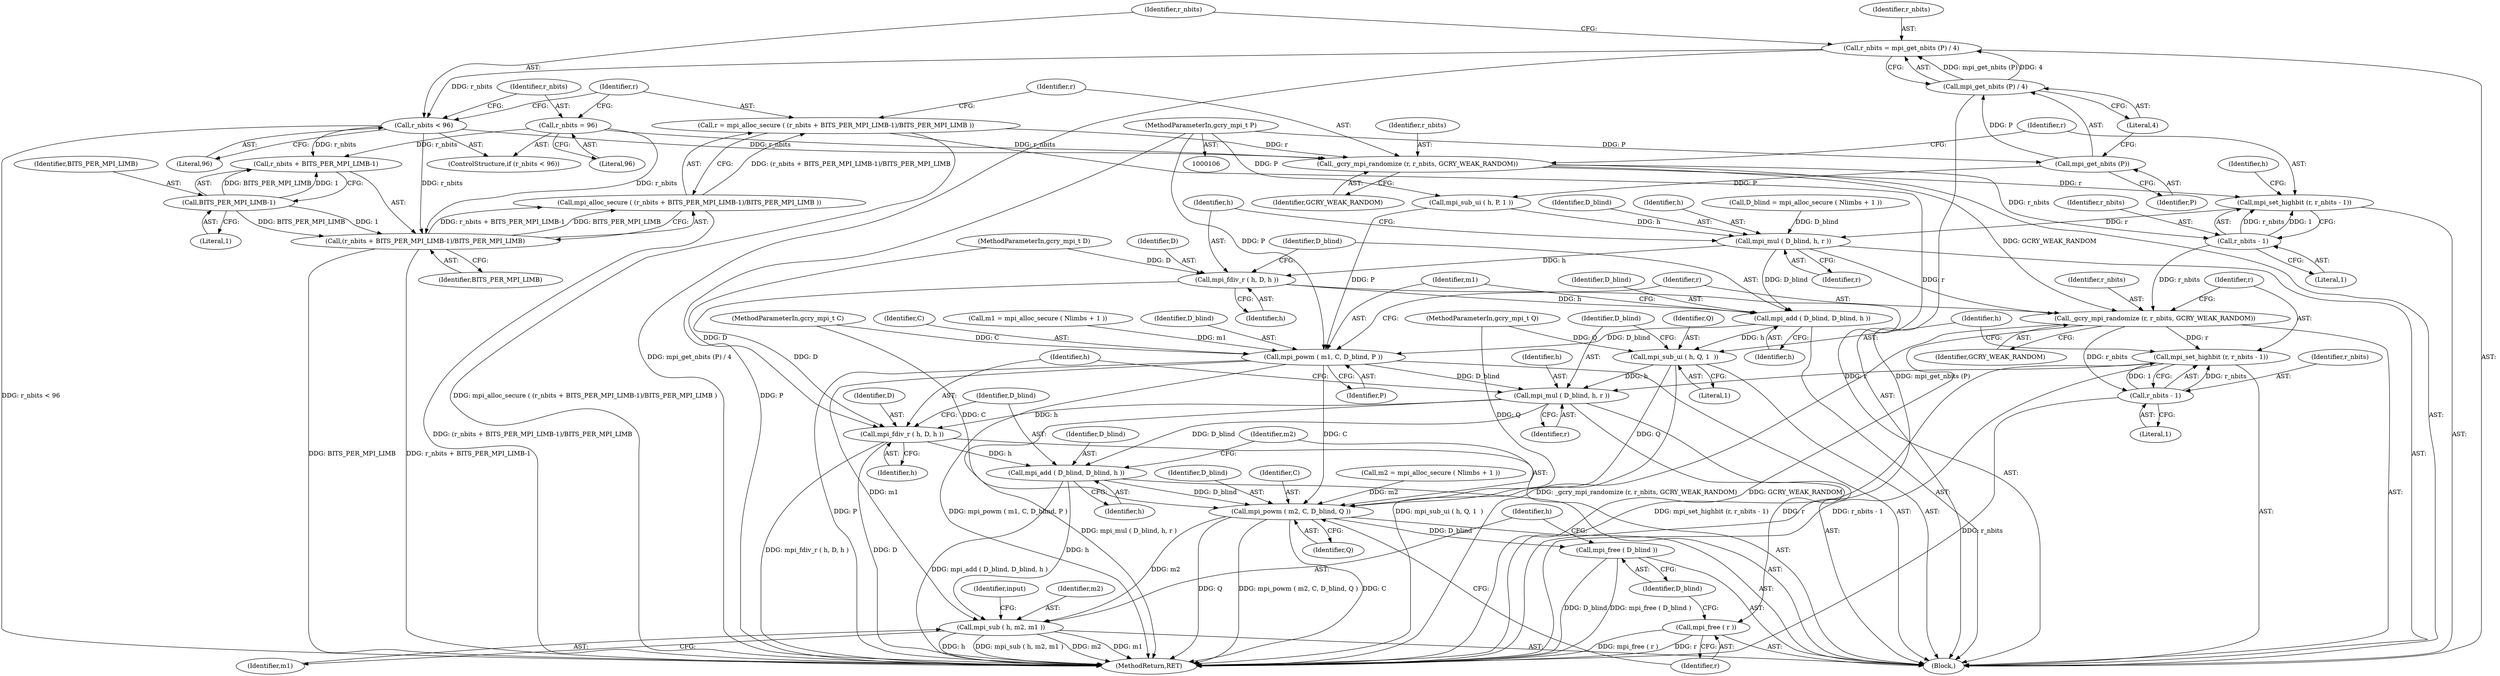 digraph "0_gnupg_8725c99ffa41778f382ca97233183bcd687bb0ce@integer" {
"1000158" [label="(Call,r = mpi_alloc_secure ( (r_nbits + BITS_PER_MPI_LIMB-1)/BITS_PER_MPI_LIMB ))"];
"1000160" [label="(Call,mpi_alloc_secure ( (r_nbits + BITS_PER_MPI_LIMB-1)/BITS_PER_MPI_LIMB ))"];
"1000161" [label="(Call,(r_nbits + BITS_PER_MPI_LIMB-1)/BITS_PER_MPI_LIMB)"];
"1000152" [label="(Call,r_nbits < 96)"];
"1000145" [label="(Call,r_nbits = mpi_get_nbits (P) / 4)"];
"1000147" [label="(Call,mpi_get_nbits (P) / 4)"];
"1000148" [label="(Call,mpi_get_nbits (P))"];
"1000111" [label="(MethodParameterIn,gcry_mpi_t P)"];
"1000155" [label="(Call,r_nbits = 96)"];
"1000164" [label="(Call,BITS_PER_MPI_LIMB-1)"];
"1000168" [label="(Call,_gcry_mpi_randomize (r, r_nbits, GCRY_WEAK_RANDOM))"];
"1000172" [label="(Call,mpi_set_highbit (r, r_nbits - 1))"];
"1000181" [label="(Call,mpi_mul ( D_blind, h, r ))"];
"1000185" [label="(Call,mpi_fdiv_r ( h, D, h ))"];
"1000189" [label="(Call,mpi_add ( D_blind, D_blind, h ))"];
"1000193" [label="(Call,mpi_powm ( m1, C, D_blind, P ))"];
"1000211" [label="(Call,mpi_mul ( D_blind, h, r ))"];
"1000215" [label="(Call,mpi_fdiv_r ( h, D, h ))"];
"1000219" [label="(Call,mpi_add ( D_blind, D_blind, h ))"];
"1000223" [label="(Call,mpi_powm ( m2, C, D_blind, Q ))"];
"1000230" [label="(Call,mpi_free ( D_blind ))"];
"1000232" [label="(Call,mpi_sub ( h, m2, m1 ))"];
"1000228" [label="(Call,mpi_free ( r ))"];
"1000207" [label="(Call,mpi_sub_ui ( h, Q, 1  ))"];
"1000198" [label="(Call,_gcry_mpi_randomize (r, r_nbits, GCRY_WEAK_RANDOM))"];
"1000202" [label="(Call,mpi_set_highbit (r, r_nbits - 1))"];
"1000204" [label="(Call,r_nbits - 1)"];
"1000174" [label="(Call,r_nbits - 1)"];
"1000232" [label="(Call,mpi_sub ( h, m2, m1 ))"];
"1000230" [label="(Call,mpi_free ( D_blind ))"];
"1000181" [label="(Call,mpi_mul ( D_blind, h, r ))"];
"1000177" [label="(Call,mpi_sub_ui ( h, P, 1 ))"];
"1000217" [label="(Identifier,D)"];
"1000201" [label="(Identifier,GCRY_WEAK_RANDOM)"];
"1000149" [label="(Identifier,P)"];
"1000206" [label="(Literal,1)"];
"1000234" [label="(Identifier,m2)"];
"1000209" [label="(Identifier,Q)"];
"1000182" [label="(Identifier,D_blind)"];
"1000157" [label="(Literal,96)"];
"1000211" [label="(Call,mpi_mul ( D_blind, h, r ))"];
"1000221" [label="(Identifier,D_blind)"];
"1000219" [label="(Call,mpi_add ( D_blind, D_blind, h ))"];
"1000158" [label="(Call,r = mpi_alloc_secure ( (r_nbits + BITS_PER_MPI_LIMB-1)/BITS_PER_MPI_LIMB ))"];
"1000199" [label="(Identifier,r)"];
"1000159" [label="(Identifier,r)"];
"1000183" [label="(Identifier,h)"];
"1000204" [label="(Call,r_nbits - 1)"];
"1000184" [label="(Identifier,r)"];
"1000161" [label="(Call,(r_nbits + BITS_PER_MPI_LIMB-1)/BITS_PER_MPI_LIMB)"];
"1000146" [label="(Identifier,r_nbits)"];
"1000178" [label="(Identifier,h)"];
"1000226" [label="(Identifier,D_blind)"];
"1000196" [label="(Identifier,D_blind)"];
"1000233" [label="(Identifier,h)"];
"1000203" [label="(Identifier,r)"];
"1000187" [label="(Identifier,D)"];
"1000228" [label="(Call,mpi_free ( r ))"];
"1000225" [label="(Identifier,C)"];
"1000190" [label="(Identifier,D_blind)"];
"1000160" [label="(Call,mpi_alloc_secure ( (r_nbits + BITS_PER_MPI_LIMB-1)/BITS_PER_MPI_LIMB ))"];
"1000166" [label="(Literal,1)"];
"1000174" [label="(Call,r_nbits - 1)"];
"1000153" [label="(Identifier,r_nbits)"];
"1000167" [label="(Identifier,BITS_PER_MPI_LIMB)"];
"1000223" [label="(Call,mpi_powm ( m2, C, D_blind, Q ))"];
"1000235" [label="(Identifier,m1)"];
"1000170" [label="(Identifier,r_nbits)"];
"1000168" [label="(Call,_gcry_mpi_randomize (r, r_nbits, GCRY_WEAK_RANDOM))"];
"1000215" [label="(Call,mpi_fdiv_r ( h, D, h ))"];
"1000188" [label="(Identifier,h)"];
"1000208" [label="(Identifier,h)"];
"1000185" [label="(Call,mpi_fdiv_r ( h, D, h ))"];
"1000218" [label="(Identifier,h)"];
"1000109" [label="(MethodParameterIn,gcry_mpi_t D)"];
"1000154" [label="(Literal,96)"];
"1000112" [label="(MethodParameterIn,gcry_mpi_t Q)"];
"1000193" [label="(Call,mpi_powm ( m1, C, D_blind, P ))"];
"1000155" [label="(Call,r_nbits = 96)"];
"1000213" [label="(Identifier,h)"];
"1000111" [label="(MethodParameterIn,gcry_mpi_t P)"];
"1000145" [label="(Call,r_nbits = mpi_get_nbits (P) / 4)"];
"1000137" [label="(Call,D_blind = mpi_alloc_secure ( Nlimbs + 1 ))"];
"1000123" [label="(Call,m2 = mpi_alloc_secure ( Nlimbs + 1 ))"];
"1000200" [label="(Identifier,r_nbits)"];
"1000162" [label="(Call,r_nbits + BITS_PER_MPI_LIMB-1)"];
"1000210" [label="(Literal,1)"];
"1000212" [label="(Identifier,D_blind)"];
"1000152" [label="(Call,r_nbits < 96)"];
"1000220" [label="(Identifier,D_blind)"];
"1000164" [label="(Call,BITS_PER_MPI_LIMB-1)"];
"1000147" [label="(Call,mpi_get_nbits (P) / 4)"];
"1000195" [label="(Identifier,C)"];
"1000205" [label="(Identifier,r_nbits)"];
"1000192" [label="(Identifier,h)"];
"1000169" [label="(Identifier,r)"];
"1000222" [label="(Identifier,h)"];
"1000194" [label="(Identifier,m1)"];
"1000207" [label="(Call,mpi_sub_ui ( h, Q, 1  ))"];
"1000216" [label="(Identifier,h)"];
"1000175" [label="(Identifier,r_nbits)"];
"1000227" [label="(Identifier,Q)"];
"1000224" [label="(Identifier,m2)"];
"1000186" [label="(Identifier,h)"];
"1000116" [label="(Call,m1 = mpi_alloc_secure ( Nlimbs + 1 ))"];
"1000114" [label="(Block,)"];
"1000171" [label="(Identifier,GCRY_WEAK_RANDOM)"];
"1000156" [label="(Identifier,r_nbits)"];
"1000237" [label="(Identifier,input)"];
"1000202" [label="(Call,mpi_set_highbit (r, r_nbits - 1))"];
"1000173" [label="(Identifier,r)"];
"1000172" [label="(Call,mpi_set_highbit (r, r_nbits - 1))"];
"1000198" [label="(Call,_gcry_mpi_randomize (r, r_nbits, GCRY_WEAK_RANDOM))"];
"1000148" [label="(Call,mpi_get_nbits (P))"];
"1000176" [label="(Literal,1)"];
"1000197" [label="(Identifier,P)"];
"1000284" [label="(MethodReturn,RET)"];
"1000231" [label="(Identifier,D_blind)"];
"1000189" [label="(Call,mpi_add ( D_blind, D_blind, h ))"];
"1000151" [label="(ControlStructure,if (r_nbits < 96))"];
"1000214" [label="(Identifier,r)"];
"1000229" [label="(Identifier,r)"];
"1000165" [label="(Identifier,BITS_PER_MPI_LIMB)"];
"1000108" [label="(MethodParameterIn,gcry_mpi_t C)"];
"1000150" [label="(Literal,4)"];
"1000191" [label="(Identifier,D_blind)"];
"1000158" -> "1000114"  [label="AST: "];
"1000158" -> "1000160"  [label="CFG: "];
"1000159" -> "1000158"  [label="AST: "];
"1000160" -> "1000158"  [label="AST: "];
"1000169" -> "1000158"  [label="CFG: "];
"1000158" -> "1000284"  [label="DDG: mpi_alloc_secure ( (r_nbits + BITS_PER_MPI_LIMB-1)/BITS_PER_MPI_LIMB )"];
"1000160" -> "1000158"  [label="DDG: (r_nbits + BITS_PER_MPI_LIMB-1)/BITS_PER_MPI_LIMB"];
"1000158" -> "1000168"  [label="DDG: r"];
"1000160" -> "1000161"  [label="CFG: "];
"1000161" -> "1000160"  [label="AST: "];
"1000160" -> "1000284"  [label="DDG: (r_nbits + BITS_PER_MPI_LIMB-1)/BITS_PER_MPI_LIMB"];
"1000161" -> "1000160"  [label="DDG: r_nbits + BITS_PER_MPI_LIMB-1"];
"1000161" -> "1000160"  [label="DDG: BITS_PER_MPI_LIMB"];
"1000161" -> "1000167"  [label="CFG: "];
"1000162" -> "1000161"  [label="AST: "];
"1000167" -> "1000161"  [label="AST: "];
"1000161" -> "1000284"  [label="DDG: BITS_PER_MPI_LIMB"];
"1000161" -> "1000284"  [label="DDG: r_nbits + BITS_PER_MPI_LIMB-1"];
"1000152" -> "1000161"  [label="DDG: r_nbits"];
"1000155" -> "1000161"  [label="DDG: r_nbits"];
"1000164" -> "1000161"  [label="DDG: BITS_PER_MPI_LIMB"];
"1000164" -> "1000161"  [label="DDG: 1"];
"1000152" -> "1000151"  [label="AST: "];
"1000152" -> "1000154"  [label="CFG: "];
"1000153" -> "1000152"  [label="AST: "];
"1000154" -> "1000152"  [label="AST: "];
"1000156" -> "1000152"  [label="CFG: "];
"1000159" -> "1000152"  [label="CFG: "];
"1000152" -> "1000284"  [label="DDG: r_nbits < 96"];
"1000145" -> "1000152"  [label="DDG: r_nbits"];
"1000152" -> "1000162"  [label="DDG: r_nbits"];
"1000152" -> "1000168"  [label="DDG: r_nbits"];
"1000145" -> "1000114"  [label="AST: "];
"1000145" -> "1000147"  [label="CFG: "];
"1000146" -> "1000145"  [label="AST: "];
"1000147" -> "1000145"  [label="AST: "];
"1000153" -> "1000145"  [label="CFG: "];
"1000145" -> "1000284"  [label="DDG: mpi_get_nbits (P) / 4"];
"1000147" -> "1000145"  [label="DDG: mpi_get_nbits (P)"];
"1000147" -> "1000145"  [label="DDG: 4"];
"1000147" -> "1000150"  [label="CFG: "];
"1000148" -> "1000147"  [label="AST: "];
"1000150" -> "1000147"  [label="AST: "];
"1000147" -> "1000284"  [label="DDG: mpi_get_nbits (P)"];
"1000148" -> "1000147"  [label="DDG: P"];
"1000148" -> "1000149"  [label="CFG: "];
"1000149" -> "1000148"  [label="AST: "];
"1000150" -> "1000148"  [label="CFG: "];
"1000111" -> "1000148"  [label="DDG: P"];
"1000148" -> "1000177"  [label="DDG: P"];
"1000111" -> "1000106"  [label="AST: "];
"1000111" -> "1000284"  [label="DDG: P"];
"1000111" -> "1000177"  [label="DDG: P"];
"1000111" -> "1000193"  [label="DDG: P"];
"1000155" -> "1000151"  [label="AST: "];
"1000155" -> "1000157"  [label="CFG: "];
"1000156" -> "1000155"  [label="AST: "];
"1000157" -> "1000155"  [label="AST: "];
"1000159" -> "1000155"  [label="CFG: "];
"1000155" -> "1000162"  [label="DDG: r_nbits"];
"1000155" -> "1000168"  [label="DDG: r_nbits"];
"1000164" -> "1000162"  [label="AST: "];
"1000164" -> "1000166"  [label="CFG: "];
"1000165" -> "1000164"  [label="AST: "];
"1000166" -> "1000164"  [label="AST: "];
"1000162" -> "1000164"  [label="CFG: "];
"1000164" -> "1000162"  [label="DDG: BITS_PER_MPI_LIMB"];
"1000164" -> "1000162"  [label="DDG: 1"];
"1000168" -> "1000114"  [label="AST: "];
"1000168" -> "1000171"  [label="CFG: "];
"1000169" -> "1000168"  [label="AST: "];
"1000170" -> "1000168"  [label="AST: "];
"1000171" -> "1000168"  [label="AST: "];
"1000173" -> "1000168"  [label="CFG: "];
"1000168" -> "1000172"  [label="DDG: r"];
"1000168" -> "1000174"  [label="DDG: r_nbits"];
"1000168" -> "1000198"  [label="DDG: GCRY_WEAK_RANDOM"];
"1000172" -> "1000114"  [label="AST: "];
"1000172" -> "1000174"  [label="CFG: "];
"1000173" -> "1000172"  [label="AST: "];
"1000174" -> "1000172"  [label="AST: "];
"1000178" -> "1000172"  [label="CFG: "];
"1000174" -> "1000172"  [label="DDG: r_nbits"];
"1000174" -> "1000172"  [label="DDG: 1"];
"1000172" -> "1000181"  [label="DDG: r"];
"1000181" -> "1000114"  [label="AST: "];
"1000181" -> "1000184"  [label="CFG: "];
"1000182" -> "1000181"  [label="AST: "];
"1000183" -> "1000181"  [label="AST: "];
"1000184" -> "1000181"  [label="AST: "];
"1000186" -> "1000181"  [label="CFG: "];
"1000137" -> "1000181"  [label="DDG: D_blind"];
"1000177" -> "1000181"  [label="DDG: h"];
"1000181" -> "1000185"  [label="DDG: h"];
"1000181" -> "1000189"  [label="DDG: D_blind"];
"1000181" -> "1000198"  [label="DDG: r"];
"1000185" -> "1000114"  [label="AST: "];
"1000185" -> "1000188"  [label="CFG: "];
"1000186" -> "1000185"  [label="AST: "];
"1000187" -> "1000185"  [label="AST: "];
"1000188" -> "1000185"  [label="AST: "];
"1000190" -> "1000185"  [label="CFG: "];
"1000109" -> "1000185"  [label="DDG: D"];
"1000185" -> "1000189"  [label="DDG: h"];
"1000185" -> "1000215"  [label="DDG: D"];
"1000189" -> "1000114"  [label="AST: "];
"1000189" -> "1000192"  [label="CFG: "];
"1000190" -> "1000189"  [label="AST: "];
"1000191" -> "1000189"  [label="AST: "];
"1000192" -> "1000189"  [label="AST: "];
"1000194" -> "1000189"  [label="CFG: "];
"1000189" -> "1000193"  [label="DDG: D_blind"];
"1000189" -> "1000207"  [label="DDG: h"];
"1000193" -> "1000114"  [label="AST: "];
"1000193" -> "1000197"  [label="CFG: "];
"1000194" -> "1000193"  [label="AST: "];
"1000195" -> "1000193"  [label="AST: "];
"1000196" -> "1000193"  [label="AST: "];
"1000197" -> "1000193"  [label="AST: "];
"1000199" -> "1000193"  [label="CFG: "];
"1000193" -> "1000284"  [label="DDG: P"];
"1000193" -> "1000284"  [label="DDG: mpi_powm ( m1, C, D_blind, P )"];
"1000116" -> "1000193"  [label="DDG: m1"];
"1000108" -> "1000193"  [label="DDG: C"];
"1000177" -> "1000193"  [label="DDG: P"];
"1000193" -> "1000211"  [label="DDG: D_blind"];
"1000193" -> "1000223"  [label="DDG: C"];
"1000193" -> "1000232"  [label="DDG: m1"];
"1000211" -> "1000114"  [label="AST: "];
"1000211" -> "1000214"  [label="CFG: "];
"1000212" -> "1000211"  [label="AST: "];
"1000213" -> "1000211"  [label="AST: "];
"1000214" -> "1000211"  [label="AST: "];
"1000216" -> "1000211"  [label="CFG: "];
"1000211" -> "1000284"  [label="DDG: mpi_mul ( D_blind, h, r )"];
"1000207" -> "1000211"  [label="DDG: h"];
"1000202" -> "1000211"  [label="DDG: r"];
"1000211" -> "1000215"  [label="DDG: h"];
"1000211" -> "1000219"  [label="DDG: D_blind"];
"1000211" -> "1000228"  [label="DDG: r"];
"1000215" -> "1000114"  [label="AST: "];
"1000215" -> "1000218"  [label="CFG: "];
"1000216" -> "1000215"  [label="AST: "];
"1000217" -> "1000215"  [label="AST: "];
"1000218" -> "1000215"  [label="AST: "];
"1000220" -> "1000215"  [label="CFG: "];
"1000215" -> "1000284"  [label="DDG: D"];
"1000215" -> "1000284"  [label="DDG: mpi_fdiv_r ( h, D, h )"];
"1000109" -> "1000215"  [label="DDG: D"];
"1000215" -> "1000219"  [label="DDG: h"];
"1000219" -> "1000114"  [label="AST: "];
"1000219" -> "1000222"  [label="CFG: "];
"1000220" -> "1000219"  [label="AST: "];
"1000221" -> "1000219"  [label="AST: "];
"1000222" -> "1000219"  [label="AST: "];
"1000224" -> "1000219"  [label="CFG: "];
"1000219" -> "1000284"  [label="DDG: mpi_add ( D_blind, D_blind, h )"];
"1000219" -> "1000223"  [label="DDG: D_blind"];
"1000219" -> "1000232"  [label="DDG: h"];
"1000223" -> "1000114"  [label="AST: "];
"1000223" -> "1000227"  [label="CFG: "];
"1000224" -> "1000223"  [label="AST: "];
"1000225" -> "1000223"  [label="AST: "];
"1000226" -> "1000223"  [label="AST: "];
"1000227" -> "1000223"  [label="AST: "];
"1000229" -> "1000223"  [label="CFG: "];
"1000223" -> "1000284"  [label="DDG: C"];
"1000223" -> "1000284"  [label="DDG: Q"];
"1000223" -> "1000284"  [label="DDG: mpi_powm ( m2, C, D_blind, Q )"];
"1000123" -> "1000223"  [label="DDG: m2"];
"1000108" -> "1000223"  [label="DDG: C"];
"1000207" -> "1000223"  [label="DDG: Q"];
"1000112" -> "1000223"  [label="DDG: Q"];
"1000223" -> "1000230"  [label="DDG: D_blind"];
"1000223" -> "1000232"  [label="DDG: m2"];
"1000230" -> "1000114"  [label="AST: "];
"1000230" -> "1000231"  [label="CFG: "];
"1000231" -> "1000230"  [label="AST: "];
"1000233" -> "1000230"  [label="CFG: "];
"1000230" -> "1000284"  [label="DDG: D_blind"];
"1000230" -> "1000284"  [label="DDG: mpi_free ( D_blind )"];
"1000232" -> "1000114"  [label="AST: "];
"1000232" -> "1000235"  [label="CFG: "];
"1000233" -> "1000232"  [label="AST: "];
"1000234" -> "1000232"  [label="AST: "];
"1000235" -> "1000232"  [label="AST: "];
"1000237" -> "1000232"  [label="CFG: "];
"1000232" -> "1000284"  [label="DDG: m1"];
"1000232" -> "1000284"  [label="DDG: h"];
"1000232" -> "1000284"  [label="DDG: mpi_sub ( h, m2, m1 )"];
"1000232" -> "1000284"  [label="DDG: m2"];
"1000228" -> "1000114"  [label="AST: "];
"1000228" -> "1000229"  [label="CFG: "];
"1000229" -> "1000228"  [label="AST: "];
"1000231" -> "1000228"  [label="CFG: "];
"1000228" -> "1000284"  [label="DDG: mpi_free ( r )"];
"1000228" -> "1000284"  [label="DDG: r"];
"1000207" -> "1000114"  [label="AST: "];
"1000207" -> "1000210"  [label="CFG: "];
"1000208" -> "1000207"  [label="AST: "];
"1000209" -> "1000207"  [label="AST: "];
"1000210" -> "1000207"  [label="AST: "];
"1000212" -> "1000207"  [label="CFG: "];
"1000207" -> "1000284"  [label="DDG: mpi_sub_ui ( h, Q, 1  )"];
"1000112" -> "1000207"  [label="DDG: Q"];
"1000198" -> "1000114"  [label="AST: "];
"1000198" -> "1000201"  [label="CFG: "];
"1000199" -> "1000198"  [label="AST: "];
"1000200" -> "1000198"  [label="AST: "];
"1000201" -> "1000198"  [label="AST: "];
"1000203" -> "1000198"  [label="CFG: "];
"1000198" -> "1000284"  [label="DDG: GCRY_WEAK_RANDOM"];
"1000198" -> "1000284"  [label="DDG: _gcry_mpi_randomize (r, r_nbits, GCRY_WEAK_RANDOM)"];
"1000174" -> "1000198"  [label="DDG: r_nbits"];
"1000198" -> "1000202"  [label="DDG: r"];
"1000198" -> "1000204"  [label="DDG: r_nbits"];
"1000202" -> "1000114"  [label="AST: "];
"1000202" -> "1000204"  [label="CFG: "];
"1000203" -> "1000202"  [label="AST: "];
"1000204" -> "1000202"  [label="AST: "];
"1000208" -> "1000202"  [label="CFG: "];
"1000202" -> "1000284"  [label="DDG: mpi_set_highbit (r, r_nbits - 1)"];
"1000202" -> "1000284"  [label="DDG: r_nbits - 1"];
"1000204" -> "1000202"  [label="DDG: r_nbits"];
"1000204" -> "1000202"  [label="DDG: 1"];
"1000204" -> "1000206"  [label="CFG: "];
"1000205" -> "1000204"  [label="AST: "];
"1000206" -> "1000204"  [label="AST: "];
"1000204" -> "1000284"  [label="DDG: r_nbits"];
"1000174" -> "1000176"  [label="CFG: "];
"1000175" -> "1000174"  [label="AST: "];
"1000176" -> "1000174"  [label="AST: "];
}
